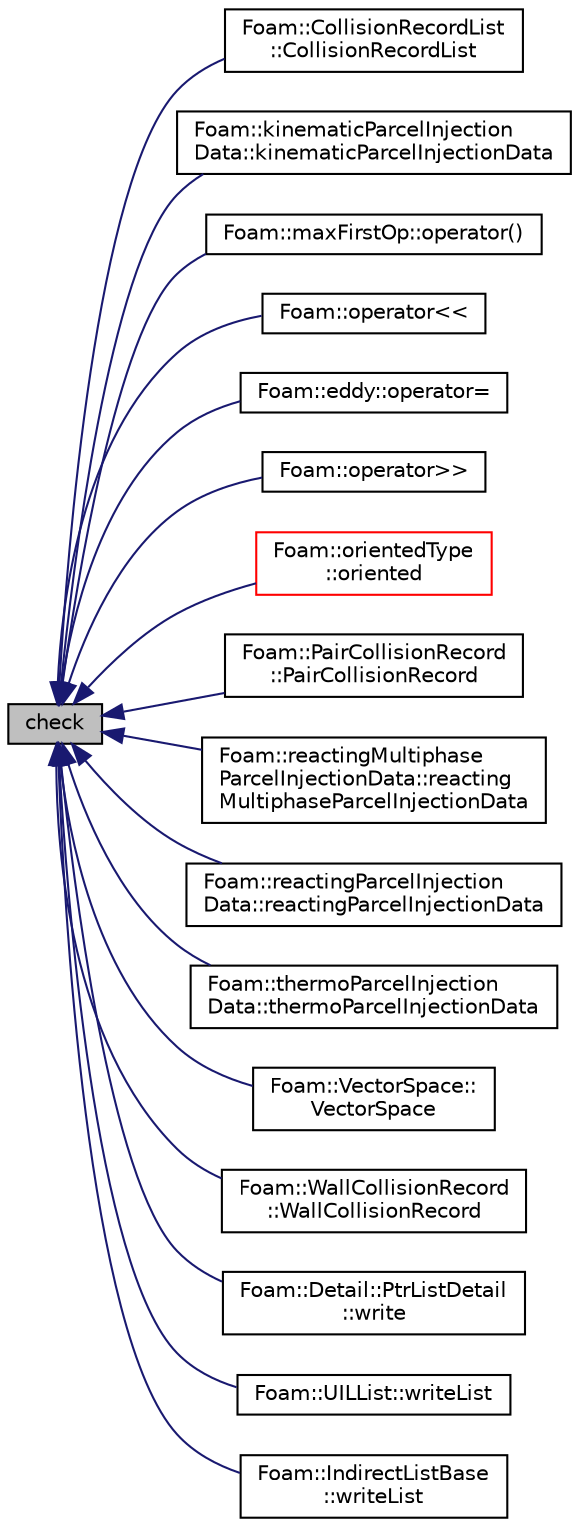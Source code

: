 digraph "check"
{
  bgcolor="transparent";
  edge [fontname="Helvetica",fontsize="10",labelfontname="Helvetica",labelfontsize="10"];
  node [fontname="Helvetica",fontsize="10",shape=record];
  rankdir="LR";
  Node1 [label="check",height=0.2,width=0.4,color="black", fillcolor="grey75", style="filled" fontcolor="black"];
  Node1 -> Node2 [dir="back",color="midnightblue",fontsize="10",style="solid",fontname="Helvetica"];
  Node2 [label="Foam::CollisionRecordList\l::CollisionRecordList",height=0.2,width=0.4,color="black",URL="$classFoam_1_1CollisionRecordList.html#a1b2489c470983ec6d916b89bb38649ff",tooltip="Construct from component fields (for IO) "];
  Node1 -> Node3 [dir="back",color="midnightblue",fontsize="10",style="solid",fontname="Helvetica"];
  Node3 [label="Foam::kinematicParcelInjection\lData::kinematicParcelInjectionData",height=0.2,width=0.4,color="black",URL="$classFoam_1_1kinematicParcelInjectionData.html#a8c1b1375768f52c872df5f7824b3bbb1",tooltip="Construct from Istream. "];
  Node1 -> Node4 [dir="back",color="midnightblue",fontsize="10",style="solid",fontname="Helvetica"];
  Node4 [label="Foam::maxFirstOp::operator()",height=0.2,width=0.4,color="black",URL="$structFoam_1_1maxFirstOp.html#a38066be9937aa7348daae57379b1e385"];
  Node1 -> Node5 [dir="back",color="midnightblue",fontsize="10",style="solid",fontname="Helvetica"];
  Node5 [label="Foam::operator\<\<",height=0.2,width=0.4,color="black",URL="$namespaceFoam.html#ae12ca579a804acaa71b2aae74015687c"];
  Node1 -> Node6 [dir="back",color="midnightblue",fontsize="10",style="solid",fontname="Helvetica"];
  Node6 [label="Foam::eddy::operator=",height=0.2,width=0.4,color="black",URL="$classFoam_1_1eddy.html#a7b6992610555dd8673960a58d13b1e92"];
  Node1 -> Node7 [dir="back",color="midnightblue",fontsize="10",style="solid",fontname="Helvetica"];
  Node7 [label="Foam::operator\>\>",height=0.2,width=0.4,color="black",URL="$namespaceFoam.html#a0ac486020b556b1f6d1413b72f05a21e"];
  Node1 -> Node8 [dir="back",color="midnightblue",fontsize="10",style="solid",fontname="Helvetica"];
  Node8 [label="Foam::orientedType\l::oriented",height=0.2,width=0.4,color="red",URL="$classFoam_1_1orientedType.html#a50cf27e5d855735e6b584359a6fc4102",tooltip="Return non-const reference to the oriented flag. "];
  Node1 -> Node9 [dir="back",color="midnightblue",fontsize="10",style="solid",fontname="Helvetica"];
  Node9 [label="Foam::PairCollisionRecord\l::PairCollisionRecord",height=0.2,width=0.4,color="black",URL="$classFoam_1_1PairCollisionRecord.html#ac128b0c7366baead4a0d0460807e1f78",tooltip="Construct from Istream. "];
  Node1 -> Node10 [dir="back",color="midnightblue",fontsize="10",style="solid",fontname="Helvetica"];
  Node10 [label="Foam::reactingMultiphase\lParcelInjectionData::reacting\lMultiphaseParcelInjectionData",height=0.2,width=0.4,color="black",URL="$classFoam_1_1reactingMultiphaseParcelInjectionData.html#a784911731891cd92eb662bb6cbeee619",tooltip="Construct from Istream. "];
  Node1 -> Node11 [dir="back",color="midnightblue",fontsize="10",style="solid",fontname="Helvetica"];
  Node11 [label="Foam::reactingParcelInjection\lData::reactingParcelInjectionData",height=0.2,width=0.4,color="black",URL="$classFoam_1_1reactingParcelInjectionData.html#afad14f27509181c1fd187ae82c8b9b25",tooltip="Construct from Istream. "];
  Node1 -> Node12 [dir="back",color="midnightblue",fontsize="10",style="solid",fontname="Helvetica"];
  Node12 [label="Foam::thermoParcelInjection\lData::thermoParcelInjectionData",height=0.2,width=0.4,color="black",URL="$classFoam_1_1thermoParcelInjectionData.html#a555229036265831bb90c2e112fdb3b59",tooltip="Construct from Istream. "];
  Node1 -> Node13 [dir="back",color="midnightblue",fontsize="10",style="solid",fontname="Helvetica"];
  Node13 [label="Foam::VectorSpace::\lVectorSpace",height=0.2,width=0.4,color="black",URL="$classFoam_1_1VectorSpace.html#a09a50e81a83b80244faf890ec24441de",tooltip="Construct from Istream. "];
  Node1 -> Node14 [dir="back",color="midnightblue",fontsize="10",style="solid",fontname="Helvetica"];
  Node14 [label="Foam::WallCollisionRecord\l::WallCollisionRecord",height=0.2,width=0.4,color="black",URL="$classFoam_1_1WallCollisionRecord.html#a92cce6f4263fa65fd3d8dcefc930f61a",tooltip="Construct from Istream. "];
  Node1 -> Node15 [dir="back",color="midnightblue",fontsize="10",style="solid",fontname="Helvetica"];
  Node15 [label="Foam::Detail::PtrListDetail\l::write",height=0.2,width=0.4,color="black",URL="$classFoam_1_1Detail_1_1PtrListDetail.html#a9bf9d63c2cf1bac059ee009e9bc6f500",tooltip="Write output, optionally silently trimming nullptrs. "];
  Node1 -> Node16 [dir="back",color="midnightblue",fontsize="10",style="solid",fontname="Helvetica"];
  Node16 [label="Foam::UILList::writeList",height=0.2,width=0.4,color="black",URL="$classFoam_1_1UILList.html#abed2d1c33121b8d932b8241a1068091c",tooltip="Write UILList with line-breaks when length exceeds shortLen. "];
  Node1 -> Node17 [dir="back",color="midnightblue",fontsize="10",style="solid",fontname="Helvetica"];
  Node17 [label="Foam::IndirectListBase\l::writeList",height=0.2,width=0.4,color="black",URL="$classFoam_1_1IndirectListBase.html#abed2d1c33121b8d932b8241a1068091c",tooltip="Write List, with line-breaks in ASCII when length exceeds shortLen. "];
}
